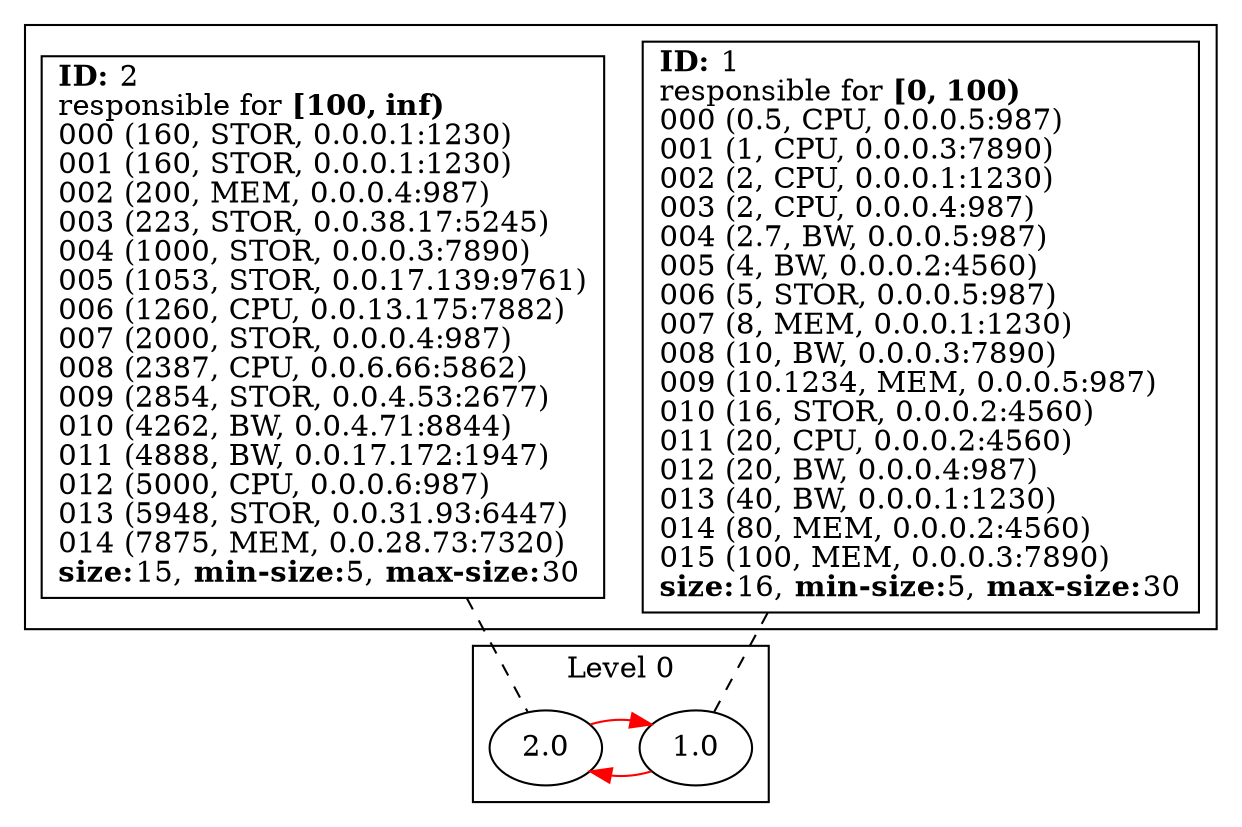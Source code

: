 strict
digraph SkipGraph {

	# vertical
	edge [dir=none style=dashed]
	subgraph {
		"1" -> "1.0"
		}
	subgraph {
		"2" -> "2.0"
		}

	# horizontal
	edge [dir=forward, style=solid]
	subgraph cluster_content {
		rank = same
		"1" [shape=box, label=
			<
				<B>ID:</B> 1<BR ALIGN="LEFT"/>
				responsible for <B>[0, 100)</B><BR ALIGN="LEFT"/>
				000 (0.5, CPU, 0.0.0.5:987)<BR ALIGN="LEFT"/>
				001 (1, CPU, 0.0.0.3:7890)<BR ALIGN="LEFT"/>
				002 (2, CPU, 0.0.0.1:1230)<BR ALIGN="LEFT"/>
				003 (2, CPU, 0.0.0.4:987)<BR ALIGN="LEFT"/>
				004 (2.7, BW, 0.0.0.5:987)<BR ALIGN="LEFT"/>
				005 (4, BW, 0.0.0.2:4560)<BR ALIGN="LEFT"/>
				006 (5, STOR, 0.0.0.5:987)<BR ALIGN="LEFT"/>
				007 (8, MEM, 0.0.0.1:1230)<BR ALIGN="LEFT"/>
				008 (10, BW, 0.0.0.3:7890)<BR ALIGN="LEFT"/>
				009 (10.1234, MEM, 0.0.0.5:987)<BR ALIGN="LEFT"/>
				010 (16, STOR, 0.0.0.2:4560)<BR ALIGN="LEFT"/>
				011 (20, CPU, 0.0.0.2:4560)<BR ALIGN="LEFT"/>
				012 (20, BW, 0.0.0.4:987)<BR ALIGN="LEFT"/>
				013 (40, BW, 0.0.0.1:1230)<BR ALIGN="LEFT"/>
				014 (80, MEM, 0.0.0.2:4560)<BR ALIGN="LEFT"/>
				015 (100, MEM, 0.0.0.3:7890)<BR ALIGN="LEFT"/>
			<B>size:</B>16, <B>min-size:</B>5, <B>max-size:</B>30<BR ALIGN="LEFT"/>			>]
		"2" [shape=box, label=
			<
				<B>ID:</B> 2<BR ALIGN="LEFT"/>
				responsible for <B>[100, inf)</B><BR ALIGN="LEFT"/>
				000 (160, STOR, 0.0.0.1:1230)<BR ALIGN="LEFT"/>
				001 (160, STOR, 0.0.0.1:1230)<BR ALIGN="LEFT"/>
				002 (200, MEM, 0.0.0.4:987)<BR ALIGN="LEFT"/>
				003 (223, STOR, 0.0.38.17:5245)<BR ALIGN="LEFT"/>
				004 (1000, STOR, 0.0.0.3:7890)<BR ALIGN="LEFT"/>
				005 (1053, STOR, 0.0.17.139:9761)<BR ALIGN="LEFT"/>
				006 (1260, CPU, 0.0.13.175:7882)<BR ALIGN="LEFT"/>
				007 (2000, STOR, 0.0.0.4:987)<BR ALIGN="LEFT"/>
				008 (2387, CPU, 0.0.6.66:5862)<BR ALIGN="LEFT"/>
				009 (2854, STOR, 0.0.4.53:2677)<BR ALIGN="LEFT"/>
				010 (4262, BW, 0.0.4.71:8844)<BR ALIGN="LEFT"/>
				011 (4888, BW, 0.0.17.172:1947)<BR ALIGN="LEFT"/>
				012 (5000, CPU, 0.0.0.6:987)<BR ALIGN="LEFT"/>
				013 (5948, STOR, 0.0.31.93:6447)<BR ALIGN="LEFT"/>
				014 (7875, MEM, 0.0.28.73:7320)<BR ALIGN="LEFT"/>
			<B>size:</B>15, <B>min-size:</B>5, <B>max-size:</B>30<BR ALIGN="LEFT"/>			>]
	}

	edge [color=red]
	subgraph cluster_1 {
		rank = same
		label = "Level 0"
		subgraph {
			"1.0" -> "2.0"
			"1.0" -> "2.0"
		}
		subgraph {
			"2.0" -> "1.0"
			"2.0" -> "1.0"
		}
	}


}
